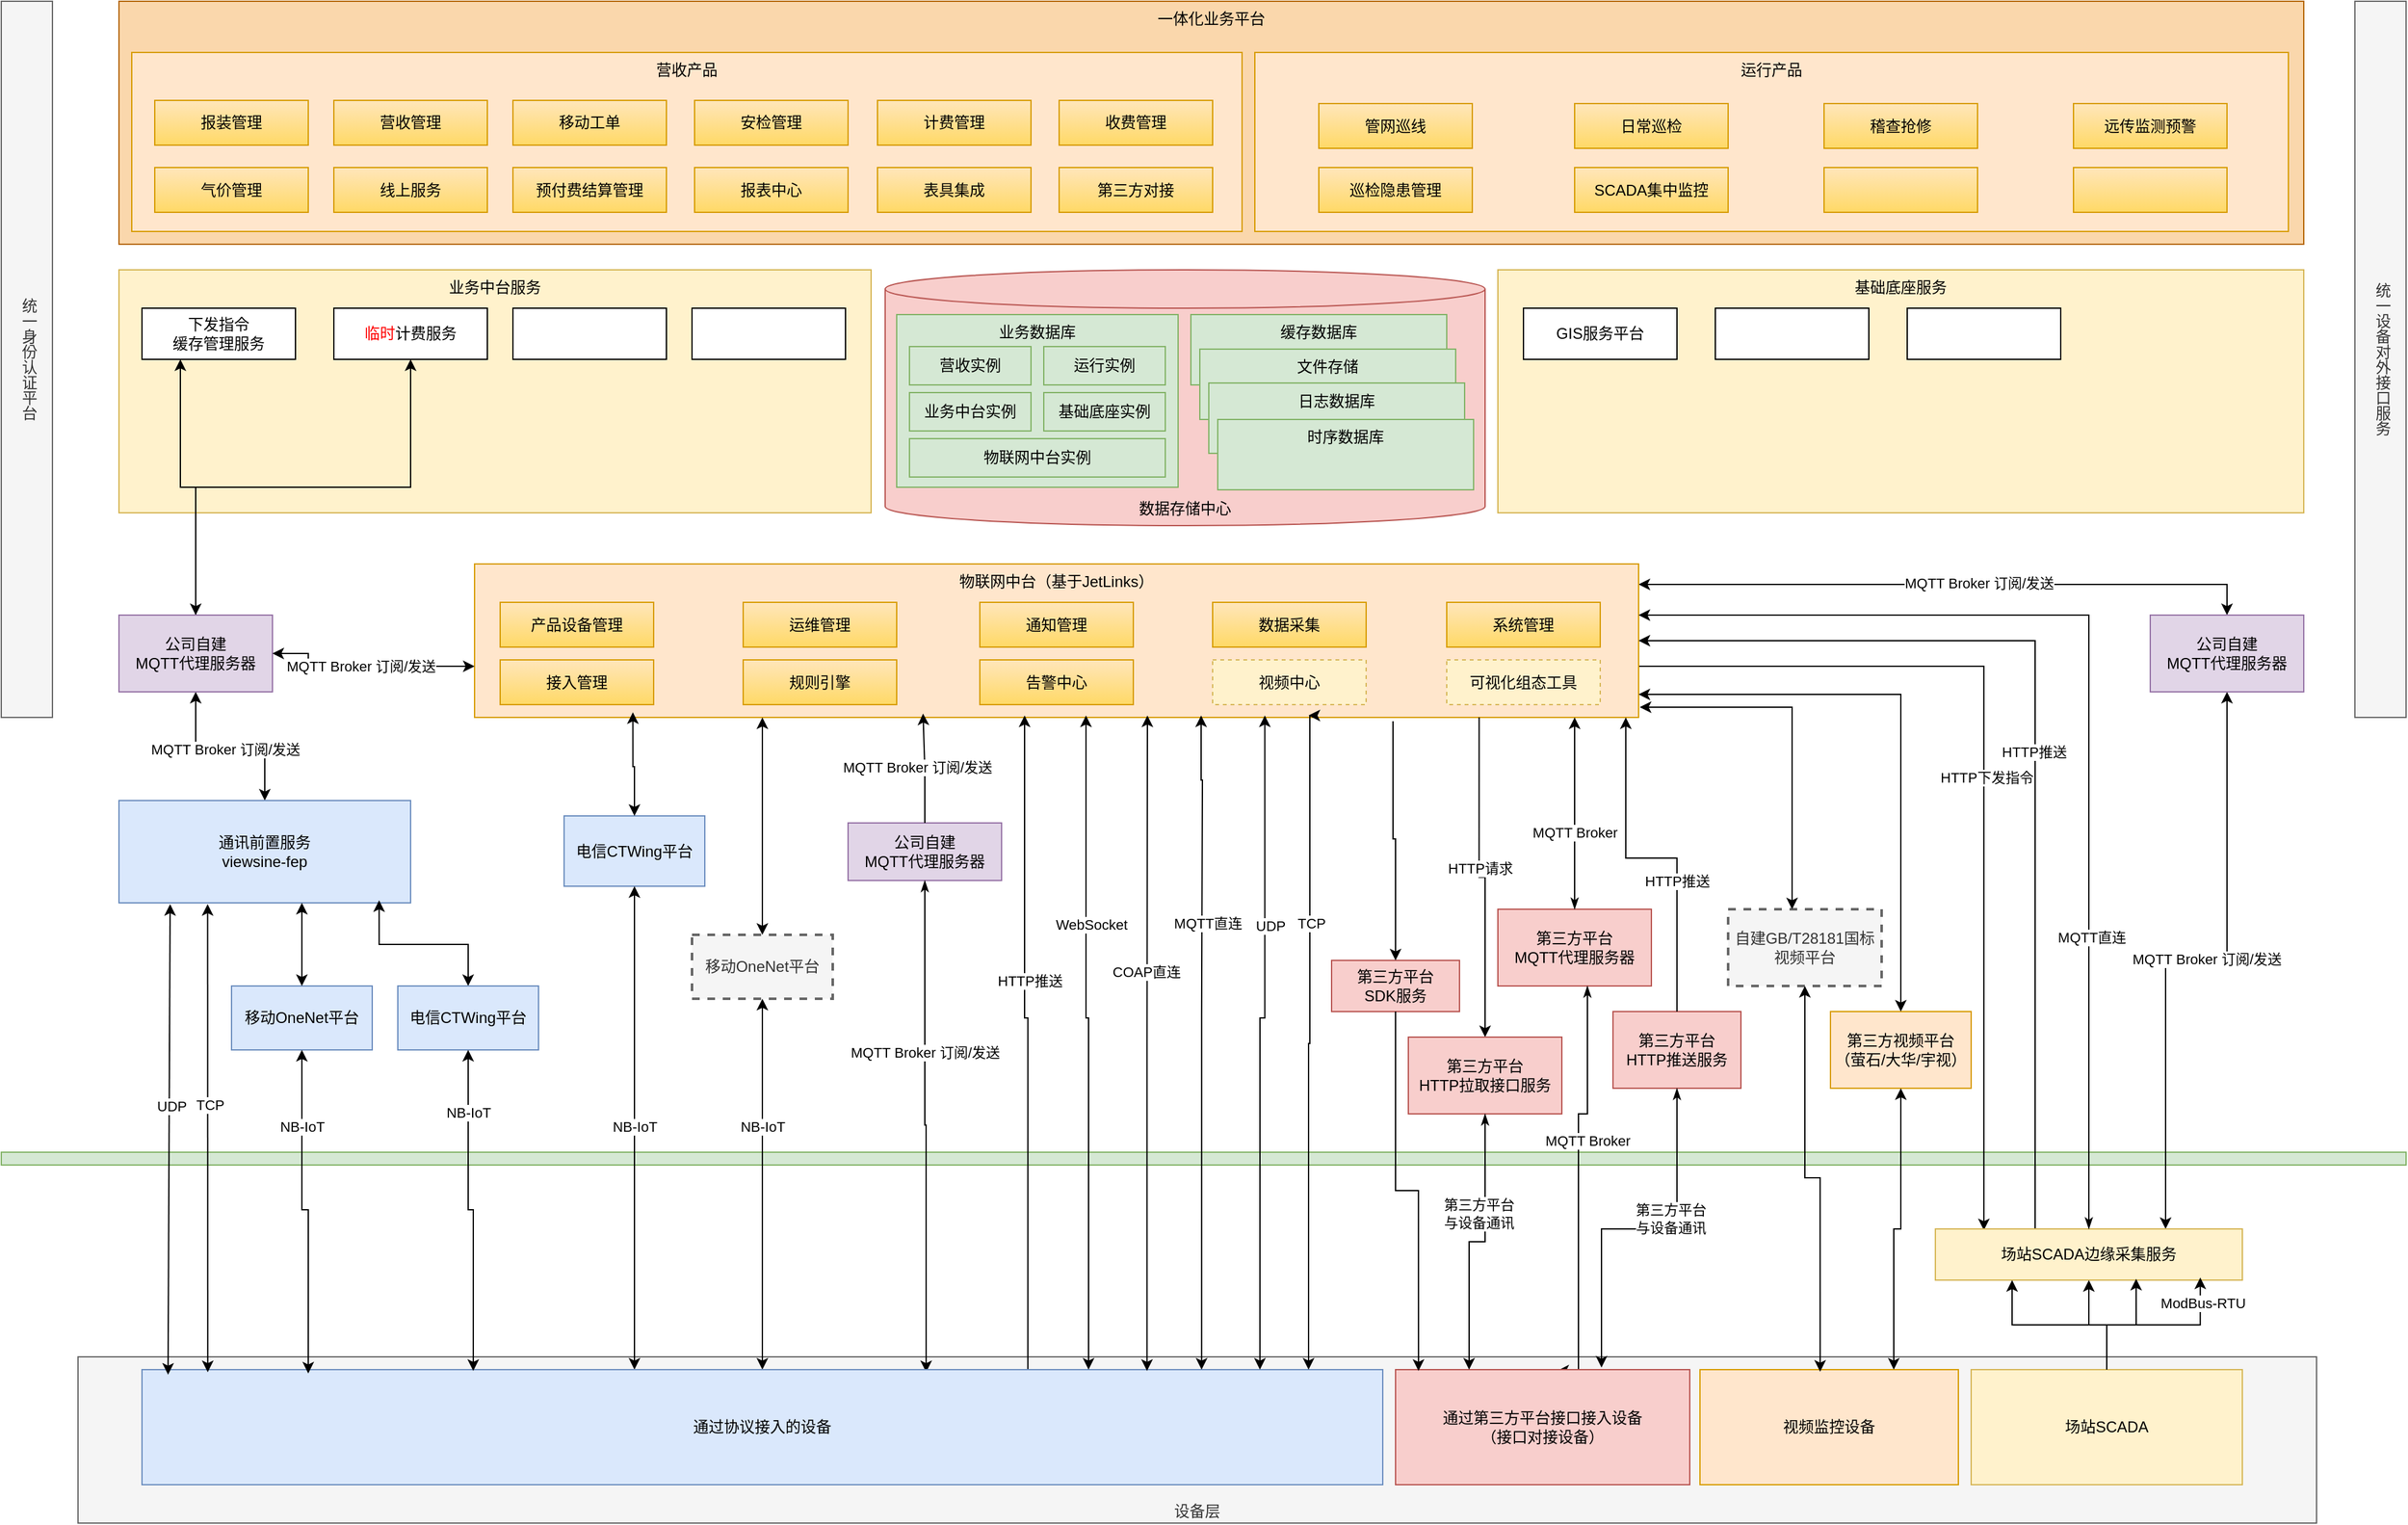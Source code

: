 <mxfile version="24.9.1">
  <diagram name="第 1 页" id="9gKRLKpU7UaqGYKgKach">
    <mxGraphModel dx="2901" dy="2301" grid="1" gridSize="10" guides="1" tooltips="1" connect="1" arrows="1" fold="1" page="1" pageScale="1" pageWidth="827" pageHeight="1169" math="0" shadow="0">
      <root>
        <mxCell id="0" />
        <mxCell id="1" parent="0" />
        <mxCell id="dfDXPhEQMeUIiF0N_-AT-23" value="" style="rounded=0;whiteSpace=wrap;html=1;fillColor=#d5e8d4;strokeColor=#82b366;" vertex="1" parent="1">
          <mxGeometry x="-120" y="820" width="1880" height="10" as="geometry" />
        </mxCell>
        <mxCell id="dfDXPhEQMeUIiF0N_-AT-109" style="edgeStyle=orthogonalEdgeStyle;rounded=0;orthogonalLoop=1;jettySize=auto;html=1;entryX=0.5;entryY=1;entryDx=0;entryDy=0;startArrow=classic;startFill=1;" edge="1" parent="1" source="dfDXPhEQMeUIiF0N_-AT-1" target="dfDXPhEQMeUIiF0N_-AT-108">
          <mxGeometry relative="1" as="geometry" />
        </mxCell>
        <mxCell id="dfDXPhEQMeUIiF0N_-AT-110" value="MQTT Broker 订阅/发送" style="edgeLabel;html=1;align=center;verticalAlign=middle;resizable=0;points=[];" vertex="1" connectable="0" parent="dfDXPhEQMeUIiF0N_-AT-109">
          <mxGeometry x="0.065" y="2" relative="1" as="geometry">
            <mxPoint as="offset" />
          </mxGeometry>
        </mxCell>
        <mxCell id="dfDXPhEQMeUIiF0N_-AT-1" value="&lt;div&gt;通讯前置服务&lt;/div&gt;viewsine-fep" style="rounded=0;whiteSpace=wrap;html=1;fillColor=#dae8fc;strokeColor=#6c8ebf;" vertex="1" parent="1">
          <mxGeometry x="-28" y="545" width="228" height="80" as="geometry" />
        </mxCell>
        <mxCell id="dfDXPhEQMeUIiF0N_-AT-19" style="edgeStyle=orthogonalEdgeStyle;rounded=0;orthogonalLoop=1;jettySize=auto;html=1;exitX=0.5;exitY=0;exitDx=0;exitDy=0;entryX=0.892;entryY=0.975;entryDx=0;entryDy=0;entryPerimeter=0;startArrow=classic;startFill=1;" edge="1" parent="1" source="dfDXPhEQMeUIiF0N_-AT-2" target="dfDXPhEQMeUIiF0N_-AT-1">
          <mxGeometry relative="1" as="geometry" />
        </mxCell>
        <mxCell id="dfDXPhEQMeUIiF0N_-AT-2" value="电信CTWing平台" style="rounded=0;whiteSpace=wrap;html=1;fillColor=#dae8fc;strokeColor=#6c8ebf;" vertex="1" parent="1">
          <mxGeometry x="190" y="690" width="110" height="50" as="geometry" />
        </mxCell>
        <mxCell id="dfDXPhEQMeUIiF0N_-AT-3" value="移动OneNet平台" style="rounded=0;whiteSpace=wrap;html=1;fillColor=#dae8fc;strokeColor=#6c8ebf;" vertex="1" parent="1">
          <mxGeometry x="60" y="690" width="110" height="50" as="geometry" />
        </mxCell>
        <mxCell id="dfDXPhEQMeUIiF0N_-AT-16" style="edgeStyle=orthogonalEdgeStyle;rounded=0;orthogonalLoop=1;jettySize=auto;html=1;exitX=0.5;exitY=1;exitDx=0;exitDy=0;" edge="1" parent="1" source="dfDXPhEQMeUIiF0N_-AT-1" target="dfDXPhEQMeUIiF0N_-AT-1">
          <mxGeometry relative="1" as="geometry" />
        </mxCell>
        <mxCell id="dfDXPhEQMeUIiF0N_-AT-18" style="edgeStyle=orthogonalEdgeStyle;rounded=0;orthogonalLoop=1;jettySize=auto;html=1;startArrow=classic;startFill=1;" edge="1" parent="1" source="dfDXPhEQMeUIiF0N_-AT-3" target="dfDXPhEQMeUIiF0N_-AT-1">
          <mxGeometry relative="1" as="geometry">
            <Array as="points">
              <mxPoint x="142" y="710" />
              <mxPoint x="122" y="710" />
            </Array>
          </mxGeometry>
        </mxCell>
        <mxCell id="dfDXPhEQMeUIiF0N_-AT-69" style="edgeStyle=orthogonalEdgeStyle;rounded=0;orthogonalLoop=1;jettySize=auto;html=1;entryX=0.158;entryY=0.025;entryDx=0;entryDy=0;entryPerimeter=0;" edge="1" parent="1" source="dfDXPhEQMeUIiF0N_-AT-21" target="dfDXPhEQMeUIiF0N_-AT-55">
          <mxGeometry relative="1" as="geometry">
            <mxPoint x="1220" y="450" as="sourcePoint" />
            <mxPoint x="1392" y="907" as="targetPoint" />
            <Array as="points">
              <mxPoint x="1430" y="440" />
            </Array>
          </mxGeometry>
        </mxCell>
        <mxCell id="dfDXPhEQMeUIiF0N_-AT-70" value="HTTP下发指令" style="edgeLabel;html=1;align=center;verticalAlign=middle;resizable=0;points=[];" vertex="1" connectable="0" parent="dfDXPhEQMeUIiF0N_-AT-69">
          <mxGeometry x="-0.049" y="2" relative="1" as="geometry">
            <mxPoint y="19" as="offset" />
          </mxGeometry>
        </mxCell>
        <mxCell id="dfDXPhEQMeUIiF0N_-AT-77" style="edgeStyle=orthogonalEdgeStyle;rounded=0;orthogonalLoop=1;jettySize=auto;html=1;exitX=1;exitY=0.133;exitDx=0;exitDy=0;exitPerimeter=0;startArrow=classic;startFill=1;" edge="1" parent="1" source="dfDXPhEQMeUIiF0N_-AT-21" target="dfDXPhEQMeUIiF0N_-AT-73">
          <mxGeometry relative="1" as="geometry">
            <mxPoint x="1122" y="375" as="sourcePoint" />
            <mxPoint x="1620" y="330" as="targetPoint" />
            <Array as="points">
              <mxPoint x="1620" y="376" />
            </Array>
          </mxGeometry>
        </mxCell>
        <mxCell id="dfDXPhEQMeUIiF0N_-AT-78" value="MQTT Broker 订阅/发送" style="edgeLabel;html=1;align=center;verticalAlign=middle;resizable=0;points=[];" vertex="1" connectable="0" parent="dfDXPhEQMeUIiF0N_-AT-77">
          <mxGeometry x="0.097" y="1" relative="1" as="geometry">
            <mxPoint as="offset" />
          </mxGeometry>
        </mxCell>
        <mxCell id="dfDXPhEQMeUIiF0N_-AT-21" value="物联网中台（基于JetLinks）" style="rounded=0;whiteSpace=wrap;html=1;fillColor=#ffe6cc;strokeColor=#d79b00;verticalAlign=top;" vertex="1" parent="1">
          <mxGeometry x="250" y="360" width="910" height="120" as="geometry" />
        </mxCell>
        <mxCell id="dfDXPhEQMeUIiF0N_-AT-67" style="edgeStyle=orthogonalEdgeStyle;rounded=0;orthogonalLoop=1;jettySize=auto;html=1;exitX=0.35;exitY=0;exitDx=0;exitDy=0;exitPerimeter=0;entryX=1;entryY=0.5;entryDx=0;entryDy=0;" edge="1" parent="1" source="dfDXPhEQMeUIiF0N_-AT-55" target="dfDXPhEQMeUIiF0N_-AT-21">
          <mxGeometry relative="1" as="geometry">
            <mxPoint x="1392" y="890" as="sourcePoint" />
            <mxPoint x="1122" y="430" as="targetPoint" />
            <Array as="points">
              <mxPoint x="1470" y="880" />
              <mxPoint x="1470" y="420" />
            </Array>
          </mxGeometry>
        </mxCell>
        <mxCell id="dfDXPhEQMeUIiF0N_-AT-68" value="HTTP推送" style="edgeLabel;html=1;align=center;verticalAlign=middle;resizable=0;points=[];" vertex="1" connectable="0" parent="dfDXPhEQMeUIiF0N_-AT-67">
          <mxGeometry x="0.173" y="1" relative="1" as="geometry">
            <mxPoint y="76" as="offset" />
          </mxGeometry>
        </mxCell>
        <mxCell id="dfDXPhEQMeUIiF0N_-AT-74" style="edgeStyle=orthogonalEdgeStyle;rounded=0;orthogonalLoop=1;jettySize=auto;html=1;exitX=0.75;exitY=0;exitDx=0;exitDy=0;startArrow=classic;startFill=1;" edge="1" parent="1" source="dfDXPhEQMeUIiF0N_-AT-55" target="dfDXPhEQMeUIiF0N_-AT-73">
          <mxGeometry relative="1" as="geometry" />
        </mxCell>
        <mxCell id="dfDXPhEQMeUIiF0N_-AT-76" value="MQTT Broker 订阅/发送" style="edgeLabel;html=1;align=center;verticalAlign=middle;resizable=0;points=[];" vertex="1" connectable="0" parent="dfDXPhEQMeUIiF0N_-AT-74">
          <mxGeometry x="0.032" y="1" relative="1" as="geometry">
            <mxPoint as="offset" />
          </mxGeometry>
        </mxCell>
        <mxCell id="dfDXPhEQMeUIiF0N_-AT-55" value="场站SCADA边缘采集服务" style="rounded=0;whiteSpace=wrap;html=1;fillColor=#fff2cc;strokeColor=#d6b656;" vertex="1" parent="1">
          <mxGeometry x="1392" y="880" width="240" height="40" as="geometry" />
        </mxCell>
        <mxCell id="dfDXPhEQMeUIiF0N_-AT-7" value="&lt;div style=&quot;direction: rtl;&quot;&gt;设备层&lt;/div&gt;" style="rounded=0;whiteSpace=wrap;html=1;align=center;verticalAlign=bottom;flipV=1;fillColor=#f5f5f5;fontColor=#333333;strokeColor=#666666;" vertex="1" parent="1">
          <mxGeometry x="-60" y="980" width="1750" height="130" as="geometry" />
        </mxCell>
        <mxCell id="dfDXPhEQMeUIiF0N_-AT-62" style="edgeStyle=orthogonalEdgeStyle;rounded=0;orthogonalLoop=1;jettySize=auto;html=1;entryX=0.863;entryY=0.95;entryDx=0;entryDy=0;entryPerimeter=0;" edge="1" parent="1" source="dfDXPhEQMeUIiF0N_-AT-61" target="dfDXPhEQMeUIiF0N_-AT-55">
          <mxGeometry relative="1" as="geometry">
            <mxPoint x="1572" y="920" as="targetPoint" />
          </mxGeometry>
        </mxCell>
        <mxCell id="dfDXPhEQMeUIiF0N_-AT-66" value="ModBus-RTU" style="edgeLabel;html=1;align=center;verticalAlign=middle;resizable=0;points=[];" vertex="1" connectable="0" parent="dfDXPhEQMeUIiF0N_-AT-62">
          <mxGeometry x="0.722" y="-2" relative="1" as="geometry">
            <mxPoint as="offset" />
          </mxGeometry>
        </mxCell>
        <mxCell id="dfDXPhEQMeUIiF0N_-AT-65" style="edgeStyle=orthogonalEdgeStyle;rounded=0;orthogonalLoop=1;jettySize=auto;html=1;entryX=0.25;entryY=1;entryDx=0;entryDy=0;" edge="1" parent="1" source="dfDXPhEQMeUIiF0N_-AT-61" target="dfDXPhEQMeUIiF0N_-AT-55">
          <mxGeometry relative="1" as="geometry" />
        </mxCell>
        <mxCell id="dfDXPhEQMeUIiF0N_-AT-61" value="场站SCADA" style="rounded=0;whiteSpace=wrap;html=1;fillColor=#fff2cc;strokeColor=#d6b656;" vertex="1" parent="1">
          <mxGeometry x="1420" y="990" width="212" height="90" as="geometry" />
        </mxCell>
        <mxCell id="dfDXPhEQMeUIiF0N_-AT-63" style="edgeStyle=orthogonalEdgeStyle;rounded=0;orthogonalLoop=1;jettySize=auto;html=1;entryX=0.654;entryY=0.975;entryDx=0;entryDy=0;entryPerimeter=0;" edge="1" parent="1" source="dfDXPhEQMeUIiF0N_-AT-61" target="dfDXPhEQMeUIiF0N_-AT-55">
          <mxGeometry relative="1" as="geometry" />
        </mxCell>
        <mxCell id="dfDXPhEQMeUIiF0N_-AT-64" style="edgeStyle=orthogonalEdgeStyle;rounded=0;orthogonalLoop=1;jettySize=auto;html=1;" edge="1" parent="1" source="dfDXPhEQMeUIiF0N_-AT-61" target="dfDXPhEQMeUIiF0N_-AT-55">
          <mxGeometry relative="1" as="geometry" />
        </mxCell>
        <mxCell id="dfDXPhEQMeUIiF0N_-AT-71" style="edgeStyle=orthogonalEdgeStyle;rounded=0;orthogonalLoop=1;jettySize=auto;html=1;entryX=1;entryY=0.333;entryDx=0;entryDy=0;entryPerimeter=0;exitX=0.5;exitY=0;exitDx=0;exitDy=0;startArrow=classicThin;startFill=1;" edge="1" parent="1" source="dfDXPhEQMeUIiF0N_-AT-55" target="dfDXPhEQMeUIiF0N_-AT-21">
          <mxGeometry relative="1" as="geometry" />
        </mxCell>
        <mxCell id="dfDXPhEQMeUIiF0N_-AT-72" value="MQTT直连" style="edgeLabel;html=1;align=center;verticalAlign=middle;resizable=0;points=[];" vertex="1" connectable="0" parent="dfDXPhEQMeUIiF0N_-AT-71">
          <mxGeometry x="-0.452" y="-2" relative="1" as="geometry">
            <mxPoint as="offset" />
          </mxGeometry>
        </mxCell>
        <mxCell id="dfDXPhEQMeUIiF0N_-AT-73" value="公司自建&lt;div&gt;MQTT代理服务器&lt;/div&gt;" style="rounded=0;whiteSpace=wrap;html=1;fillColor=#e1d5e7;strokeColor=#9673a6;" vertex="1" parent="1">
          <mxGeometry x="1560" y="400" width="120" height="60" as="geometry" />
        </mxCell>
        <mxCell id="dfDXPhEQMeUIiF0N_-AT-80" style="edgeStyle=orthogonalEdgeStyle;rounded=0;orthogonalLoop=1;jettySize=auto;html=1;entryX=0.474;entryY=1.013;entryDx=0;entryDy=0;entryPerimeter=0;exitX=0.714;exitY=0.056;exitDx=0;exitDy=0;exitPerimeter=0;" edge="1" parent="1" source="dfDXPhEQMeUIiF0N_-AT-158">
          <mxGeometry relative="1" as="geometry">
            <mxPoint x="682" y="978.5" as="sourcePoint" />
            <mxPoint x="680.0" y="478.5" as="targetPoint" />
            <Array as="points">
              <mxPoint x="683" y="715" />
              <mxPoint x="680" y="715" />
            </Array>
          </mxGeometry>
        </mxCell>
        <mxCell id="dfDXPhEQMeUIiF0N_-AT-81" value="HTTP推送" style="edgeLabel;html=1;align=center;verticalAlign=middle;resizable=0;points=[];" vertex="1" connectable="0" parent="dfDXPhEQMeUIiF0N_-AT-80">
          <mxGeometry x="0.154" y="-4" relative="1" as="geometry">
            <mxPoint y="-12" as="offset" />
          </mxGeometry>
        </mxCell>
        <mxCell id="dfDXPhEQMeUIiF0N_-AT-82" value="公司自建&lt;div&gt;MQTT代理服务器&lt;/div&gt;" style="rounded=0;whiteSpace=wrap;html=1;fillColor=#e1d5e7;strokeColor=#9673a6;" vertex="1" parent="1">
          <mxGeometry x="542" y="562.5" width="120" height="45" as="geometry" />
        </mxCell>
        <mxCell id="dfDXPhEQMeUIiF0N_-AT-84" style="edgeStyle=orthogonalEdgeStyle;rounded=0;orthogonalLoop=1;jettySize=auto;html=1;startArrow=classicThin;startFill=1;entryX=0.632;entryY=0.022;entryDx=0;entryDy=0;entryPerimeter=0;" edge="1" parent="1" source="dfDXPhEQMeUIiF0N_-AT-82" target="dfDXPhEQMeUIiF0N_-AT-158">
          <mxGeometry relative="1" as="geometry">
            <mxPoint x="603" y="980" as="targetPoint" />
          </mxGeometry>
        </mxCell>
        <mxCell id="dfDXPhEQMeUIiF0N_-AT-85" value="MQTT Broker 订阅/发送" style="edgeLabel;html=1;align=center;verticalAlign=middle;resizable=0;points=[];" vertex="1" connectable="0" parent="dfDXPhEQMeUIiF0N_-AT-84">
          <mxGeometry x="-0.765" y="1" relative="1" as="geometry">
            <mxPoint x="-1" y="89" as="offset" />
          </mxGeometry>
        </mxCell>
        <mxCell id="dfDXPhEQMeUIiF0N_-AT-87" style="edgeStyle=orthogonalEdgeStyle;rounded=0;orthogonalLoop=1;jettySize=auto;html=1;entryX=0.482;entryY=0.975;entryDx=0;entryDy=0;entryPerimeter=0;" edge="1" parent="1" source="dfDXPhEQMeUIiF0N_-AT-82">
          <mxGeometry relative="1" as="geometry">
            <mxPoint x="600.62" y="477" as="targetPoint" />
            <Array as="points" />
          </mxGeometry>
        </mxCell>
        <mxCell id="dfDXPhEQMeUIiF0N_-AT-88" value="MQTT Broker 订阅/发送" style="edgeLabel;html=1;align=center;verticalAlign=middle;resizable=0;points=[];" vertex="1" connectable="0" parent="dfDXPhEQMeUIiF0N_-AT-87">
          <mxGeometry x="-0.132" y="-2" relative="1" as="geometry">
            <mxPoint x="-8" y="-6" as="offset" />
          </mxGeometry>
        </mxCell>
        <mxCell id="dfDXPhEQMeUIiF0N_-AT-89" value="第三方平台&lt;div&gt;MQTT代理服务器&lt;/div&gt;" style="rounded=0;whiteSpace=wrap;html=1;fillColor=#f8cecc;strokeColor=#b85450;" vertex="1" parent="1">
          <mxGeometry x="1050" y="630" width="120" height="60" as="geometry" />
        </mxCell>
        <mxCell id="dfDXPhEQMeUIiF0N_-AT-90" style="edgeStyle=orthogonalEdgeStyle;rounded=0;orthogonalLoop=1;jettySize=auto;html=1;startArrow=classicThin;startFill=1;exitX=0.5;exitY=0;exitDx=0;exitDy=0;" edge="1" parent="1" source="dfDXPhEQMeUIiF0N_-AT-89" target="dfDXPhEQMeUIiF0N_-AT-21">
          <mxGeometry relative="1" as="geometry">
            <mxPoint x="782.8" y="600" as="sourcePoint" />
            <mxPoint x="1060" y="480" as="targetPoint" />
            <Array as="points">
              <mxPoint x="1110" y="530" />
              <mxPoint x="1110" y="530" />
            </Array>
          </mxGeometry>
        </mxCell>
        <mxCell id="dfDXPhEQMeUIiF0N_-AT-91" value="MQTT Broker" style="edgeLabel;html=1;align=center;verticalAlign=middle;resizable=0;points=[];" vertex="1" connectable="0" parent="dfDXPhEQMeUIiF0N_-AT-90">
          <mxGeometry x="-0.375" y="-3" relative="1" as="geometry">
            <mxPoint x="-3" y="-13" as="offset" />
          </mxGeometry>
        </mxCell>
        <mxCell id="dfDXPhEQMeUIiF0N_-AT-92" style="edgeStyle=orthogonalEdgeStyle;rounded=0;orthogonalLoop=1;jettySize=auto;html=1;startArrow=classicThin;startFill=1;entryX=0.55;entryY=0.009;entryDx=0;entryDy=0;entryPerimeter=0;" edge="1" parent="1" source="dfDXPhEQMeUIiF0N_-AT-89" target="dfDXPhEQMeUIiF0N_-AT-143">
          <mxGeometry relative="1" as="geometry">
            <mxPoint x="1060" y="980" as="targetPoint" />
            <Array as="points">
              <mxPoint x="1120" y="790" />
              <mxPoint x="1113" y="790" />
            </Array>
          </mxGeometry>
        </mxCell>
        <mxCell id="dfDXPhEQMeUIiF0N_-AT-93" value="MQTT Broker" style="edgeLabel;html=1;align=center;verticalAlign=middle;resizable=0;points=[];" vertex="1" connectable="0" parent="dfDXPhEQMeUIiF0N_-AT-92">
          <mxGeometry x="-0.171" y="2" relative="1" as="geometry">
            <mxPoint x="5" y="-7" as="offset" />
          </mxGeometry>
        </mxCell>
        <mxCell id="dfDXPhEQMeUIiF0N_-AT-94" value="第三方平台&lt;div&gt;HTTP推送服务&lt;/div&gt;" style="rounded=0;whiteSpace=wrap;html=1;fillColor=#f8cecc;strokeColor=#b85450;" vertex="1" parent="1">
          <mxGeometry x="1140" y="710" width="100" height="60" as="geometry" />
        </mxCell>
        <mxCell id="dfDXPhEQMeUIiF0N_-AT-95" style="edgeStyle=orthogonalEdgeStyle;rounded=0;orthogonalLoop=1;jettySize=auto;html=1;exitX=0.5;exitY=0;exitDx=0;exitDy=0;" edge="1" parent="1" source="dfDXPhEQMeUIiF0N_-AT-94">
          <mxGeometry relative="1" as="geometry">
            <mxPoint x="1110" y="710" as="sourcePoint" />
            <mxPoint x="1150" y="480" as="targetPoint" />
            <Array as="points">
              <mxPoint x="1190" y="590" />
              <mxPoint x="1150" y="590" />
            </Array>
          </mxGeometry>
        </mxCell>
        <mxCell id="dfDXPhEQMeUIiF0N_-AT-98" value="HTTP推送" style="edgeLabel;html=1;align=center;verticalAlign=middle;resizable=0;points=[];" vertex="1" connectable="0" parent="dfDXPhEQMeUIiF0N_-AT-95">
          <mxGeometry x="-0.026" y="-1" relative="1" as="geometry">
            <mxPoint x="11" y="19" as="offset" />
          </mxGeometry>
        </mxCell>
        <mxCell id="dfDXPhEQMeUIiF0N_-AT-99" style="edgeStyle=orthogonalEdgeStyle;rounded=0;orthogonalLoop=1;jettySize=auto;html=1;startArrow=classicThin;startFill=1;entryX=0.7;entryY=-0.018;entryDx=0;entryDy=0;entryPerimeter=0;" edge="1" parent="1" source="dfDXPhEQMeUIiF0N_-AT-94" target="dfDXPhEQMeUIiF0N_-AT-143">
          <mxGeometry relative="1" as="geometry">
            <mxPoint x="1150" y="980" as="targetPoint" />
          </mxGeometry>
        </mxCell>
        <mxCell id="dfDXPhEQMeUIiF0N_-AT-139" value="第三方平台&lt;div&gt;与设备通讯&lt;/div&gt;" style="edgeLabel;html=1;align=center;verticalAlign=middle;resizable=0;points=[];" vertex="1" connectable="0" parent="dfDXPhEQMeUIiF0N_-AT-99">
          <mxGeometry x="-0.265" y="-5" relative="1" as="geometry">
            <mxPoint as="offset" />
          </mxGeometry>
        </mxCell>
        <mxCell id="dfDXPhEQMeUIiF0N_-AT-100" value="业务中台服务" style="rounded=0;whiteSpace=wrap;html=1;fillColor=#fff2cc;strokeColor=#d6b656;verticalAlign=top;" vertex="1" parent="1">
          <mxGeometry x="-28" y="130" width="588" height="190" as="geometry" />
        </mxCell>
        <mxCell id="dfDXPhEQMeUIiF0N_-AT-115" style="edgeStyle=orthogonalEdgeStyle;rounded=0;orthogonalLoop=1;jettySize=auto;html=1;exitX=0.25;exitY=1;exitDx=0;exitDy=0;startArrow=classic;startFill=1;" edge="1" parent="1" source="dfDXPhEQMeUIiF0N_-AT-101" target="dfDXPhEQMeUIiF0N_-AT-108">
          <mxGeometry relative="1" as="geometry" />
        </mxCell>
        <mxCell id="dfDXPhEQMeUIiF0N_-AT-101" value="下发指令&lt;div&gt;缓存管理服务&lt;/div&gt;" style="rounded=0;whiteSpace=wrap;html=1;" vertex="1" parent="1">
          <mxGeometry x="-10" y="160" width="120" height="40" as="geometry" />
        </mxCell>
        <mxCell id="dfDXPhEQMeUIiF0N_-AT-102" value="&lt;font color=&quot;#ff0000&quot;&gt;临时&lt;/font&gt;计费服务" style="rounded=0;whiteSpace=wrap;html=1;" vertex="1" parent="1">
          <mxGeometry x="140" y="160" width="120" height="40" as="geometry" />
        </mxCell>
        <mxCell id="dfDXPhEQMeUIiF0N_-AT-103" value="" style="rounded=0;whiteSpace=wrap;html=1;" vertex="1" parent="1">
          <mxGeometry x="280" y="160" width="120" height="40" as="geometry" />
        </mxCell>
        <mxCell id="dfDXPhEQMeUIiF0N_-AT-104" value="" style="rounded=0;whiteSpace=wrap;html=1;" vertex="1" parent="1">
          <mxGeometry x="420" y="160" width="120" height="40" as="geometry" />
        </mxCell>
        <mxCell id="dfDXPhEQMeUIiF0N_-AT-117" style="edgeStyle=orthogonalEdgeStyle;rounded=0;orthogonalLoop=1;jettySize=auto;html=1;entryX=0.5;entryY=1;entryDx=0;entryDy=0;exitX=0.5;exitY=0;exitDx=0;exitDy=0;" edge="1" parent="1" source="dfDXPhEQMeUIiF0N_-AT-108" target="dfDXPhEQMeUIiF0N_-AT-102">
          <mxGeometry relative="1" as="geometry" />
        </mxCell>
        <mxCell id="dfDXPhEQMeUIiF0N_-AT-108" value="公司自建&lt;div&gt;MQTT代理服务器&lt;/div&gt;" style="rounded=0;whiteSpace=wrap;html=1;fillColor=#e1d5e7;strokeColor=#9673a6;" vertex="1" parent="1">
          <mxGeometry x="-28" y="400" width="120" height="60" as="geometry" />
        </mxCell>
        <mxCell id="dfDXPhEQMeUIiF0N_-AT-111" style="edgeStyle=orthogonalEdgeStyle;rounded=0;orthogonalLoop=1;jettySize=auto;html=1;exitX=1;exitY=0.5;exitDx=0;exitDy=0;startArrow=classic;startFill=1;" edge="1" parent="1" source="dfDXPhEQMeUIiF0N_-AT-108" target="dfDXPhEQMeUIiF0N_-AT-21">
          <mxGeometry relative="1" as="geometry">
            <Array as="points">
              <mxPoint x="120" y="430" />
              <mxPoint x="120" y="440" />
            </Array>
          </mxGeometry>
        </mxCell>
        <mxCell id="dfDXPhEQMeUIiF0N_-AT-114" value="MQTT Broker 订阅/发送" style="edgeLabel;html=1;align=center;verticalAlign=middle;resizable=0;points=[];" vertex="1" connectable="0" parent="dfDXPhEQMeUIiF0N_-AT-111">
          <mxGeometry x="-0.063" relative="1" as="geometry">
            <mxPoint as="offset" />
          </mxGeometry>
        </mxCell>
        <mxCell id="dfDXPhEQMeUIiF0N_-AT-118" value="一体化业务平台" style="rounded=0;whiteSpace=wrap;html=1;fillColor=#fad7ac;strokeColor=#b46504;verticalAlign=top;" vertex="1" parent="1">
          <mxGeometry x="-28" y="-80" width="1708" height="190" as="geometry" />
        </mxCell>
        <mxCell id="dfDXPhEQMeUIiF0N_-AT-119" value="营收产品" style="rounded=0;whiteSpace=wrap;html=1;fillColor=#ffe6cc;strokeColor=#d79b00;verticalAlign=top;" vertex="1" parent="1">
          <mxGeometry x="-18" y="-40" width="868" height="140" as="geometry" />
        </mxCell>
        <mxCell id="dfDXPhEQMeUIiF0N_-AT-120" value="基础底座服务" style="rounded=0;whiteSpace=wrap;html=1;fillColor=#fff2cc;strokeColor=#d6b656;verticalAlign=top;" vertex="1" parent="1">
          <mxGeometry x="1050" y="130" width="630" height="190" as="geometry" />
        </mxCell>
        <mxCell id="dfDXPhEQMeUIiF0N_-AT-122" value="GIS服务平台" style="rounded=0;whiteSpace=wrap;html=1;" vertex="1" parent="1">
          <mxGeometry x="1070" y="160" width="120" height="40" as="geometry" />
        </mxCell>
        <mxCell id="dfDXPhEQMeUIiF0N_-AT-123" value="运行产品" style="rounded=0;whiteSpace=wrap;html=1;fillColor=#ffe6cc;strokeColor=#d79b00;verticalAlign=top;" vertex="1" parent="1">
          <mxGeometry x="860" y="-40" width="808" height="140" as="geometry" />
        </mxCell>
        <mxCell id="dfDXPhEQMeUIiF0N_-AT-125" value="统一身份认证平台" style="rounded=0;whiteSpace=wrap;html=1;fillColor=#f5f5f5;strokeColor=#666666;verticalAlign=middle;flipV=1;textDirection=vertical-lr;fontColor=#333333;" vertex="1" parent="1">
          <mxGeometry x="-120" y="-80" width="40" height="560" as="geometry" />
        </mxCell>
        <mxCell id="dfDXPhEQMeUIiF0N_-AT-126" value="数据存储中心" style="shape=cylinder3;whiteSpace=wrap;html=1;boundedLbl=1;backgroundOutline=1;size=15;verticalAlign=bottom;fillColor=#f8cecc;strokeColor=#b85450;" vertex="1" parent="1">
          <mxGeometry x="571" y="130" width="469" height="200" as="geometry" />
        </mxCell>
        <mxCell id="dfDXPhEQMeUIiF0N_-AT-127" value="业务数据库" style="rounded=0;whiteSpace=wrap;html=1;fillColor=#d5e8d4;strokeColor=#82b366;verticalAlign=top;" vertex="1" parent="1">
          <mxGeometry x="580" y="165" width="220" height="135" as="geometry" />
        </mxCell>
        <mxCell id="dfDXPhEQMeUIiF0N_-AT-128" value="营收实例" style="rounded=0;whiteSpace=wrap;html=1;fillColor=#d5e8d4;strokeColor=#82b366;" vertex="1" parent="1">
          <mxGeometry x="590" y="190" width="95" height="30" as="geometry" />
        </mxCell>
        <mxCell id="dfDXPhEQMeUIiF0N_-AT-129" value="电信CTWing平台" style="rounded=0;whiteSpace=wrap;html=1;fillColor=#dae8fc;strokeColor=#6c8ebf;" vertex="1" parent="1">
          <mxGeometry x="320" y="557" width="110" height="55" as="geometry" />
        </mxCell>
        <mxCell id="dfDXPhEQMeUIiF0N_-AT-130" style="edgeStyle=orthogonalEdgeStyle;rounded=0;orthogonalLoop=1;jettySize=auto;html=1;startArrow=classic;startFill=1;" edge="1" parent="1" source="dfDXPhEQMeUIiF0N_-AT-158" target="dfDXPhEQMeUIiF0N_-AT-129">
          <mxGeometry relative="1" as="geometry">
            <mxPoint x="330" y="990" as="sourcePoint" />
            <mxPoint x="307.7" y="572.5" as="targetPoint" />
            <Array as="points">
              <mxPoint x="375" y="790" />
              <mxPoint x="375" y="790" />
            </Array>
          </mxGeometry>
        </mxCell>
        <mxCell id="dfDXPhEQMeUIiF0N_-AT-131" value="NB-IoT" style="edgeLabel;html=1;align=center;verticalAlign=middle;resizable=0;points=[];" vertex="1" connectable="0" parent="dfDXPhEQMeUIiF0N_-AT-130">
          <mxGeometry x="0.175" y="-1" relative="1" as="geometry">
            <mxPoint x="-1" y="32" as="offset" />
          </mxGeometry>
        </mxCell>
        <mxCell id="dfDXPhEQMeUIiF0N_-AT-132" style="edgeStyle=orthogonalEdgeStyle;rounded=0;orthogonalLoop=1;jettySize=auto;html=1;entryX=0.136;entryY=0.967;entryDx=0;entryDy=0;entryPerimeter=0;startArrow=classic;startFill=1;" edge="1" parent="1" source="dfDXPhEQMeUIiF0N_-AT-129" target="dfDXPhEQMeUIiF0N_-AT-21">
          <mxGeometry relative="1" as="geometry" />
        </mxCell>
        <mxCell id="dfDXPhEQMeUIiF0N_-AT-133" value="移动OneNet平台" style="rounded=0;whiteSpace=wrap;html=1;fillColor=#f5f5f5;fontColor=#333333;strokeColor=#666666;dashed=1;strokeWidth=2;" vertex="1" parent="1">
          <mxGeometry x="420" y="650" width="110" height="50" as="geometry" />
        </mxCell>
        <mxCell id="dfDXPhEQMeUIiF0N_-AT-134" style="edgeStyle=orthogonalEdgeStyle;rounded=0;orthogonalLoop=1;jettySize=auto;html=1;startArrow=classic;startFill=1;" edge="1" parent="1" source="dfDXPhEQMeUIiF0N_-AT-133" target="dfDXPhEQMeUIiF0N_-AT-21">
          <mxGeometry relative="1" as="geometry">
            <mxPoint x="386" y="482" as="targetPoint" />
            <Array as="points">
              <mxPoint x="475" y="510" />
              <mxPoint x="475" y="510" />
            </Array>
          </mxGeometry>
        </mxCell>
        <mxCell id="dfDXPhEQMeUIiF0N_-AT-135" style="edgeStyle=orthogonalEdgeStyle;rounded=0;orthogonalLoop=1;jettySize=auto;html=1;startArrow=classic;startFill=1;endArrow=classic;endFill=1;entryX=0.5;entryY=0;entryDx=0;entryDy=0;" edge="1" parent="1" source="dfDXPhEQMeUIiF0N_-AT-133" target="dfDXPhEQMeUIiF0N_-AT-158">
          <mxGeometry relative="1" as="geometry">
            <mxPoint x="387" y="980" as="targetPoint" />
            <Array as="points" />
          </mxGeometry>
        </mxCell>
        <mxCell id="dfDXPhEQMeUIiF0N_-AT-136" value="NB-IoT" style="edgeLabel;html=1;align=center;verticalAlign=middle;resizable=0;points=[];" vertex="1" connectable="0" parent="dfDXPhEQMeUIiF0N_-AT-135">
          <mxGeometry x="-0.261" y="-2" relative="1" as="geometry">
            <mxPoint x="2" y="-7" as="offset" />
          </mxGeometry>
        </mxCell>
        <mxCell id="dfDXPhEQMeUIiF0N_-AT-143" value="通过第三方平台接口接入设备&lt;div&gt;（接口对接设备）&lt;/div&gt;" style="rounded=0;whiteSpace=wrap;html=1;fillColor=#f8cecc;strokeColor=#b85450;" vertex="1" parent="1">
          <mxGeometry x="970" y="990" width="230" height="90" as="geometry" />
        </mxCell>
        <mxCell id="dfDXPhEQMeUIiF0N_-AT-147" value="" style="edgeStyle=orthogonalEdgeStyle;rounded=0;orthogonalLoop=1;jettySize=auto;html=1;entryX=0.863;entryY=1;entryDx=0;entryDy=0;entryPerimeter=0;startArrow=classic;startFill=1;endArrow=none;endFill=0;" edge="1" parent="1" source="dfDXPhEQMeUIiF0N_-AT-144" target="dfDXPhEQMeUIiF0N_-AT-21">
          <mxGeometry relative="1" as="geometry" />
        </mxCell>
        <mxCell id="dfDXPhEQMeUIiF0N_-AT-148" value="HTTP请求" style="edgeLabel;html=1;align=center;verticalAlign=middle;resizable=0;points=[];" vertex="1" connectable="0" parent="dfDXPhEQMeUIiF0N_-AT-147">
          <mxGeometry x="0.258" y="-2" relative="1" as="geometry">
            <mxPoint x="-2" y="23" as="offset" />
          </mxGeometry>
        </mxCell>
        <mxCell id="dfDXPhEQMeUIiF0N_-AT-144" value="第三方平台&lt;div&gt;HTTP拉取接口服务&lt;/div&gt;" style="rounded=0;whiteSpace=wrap;html=1;fillColor=#f8cecc;strokeColor=#b85450;" vertex="1" parent="1">
          <mxGeometry x="980" y="730" width="120" height="60" as="geometry" />
        </mxCell>
        <mxCell id="dfDXPhEQMeUIiF0N_-AT-145" style="edgeStyle=orthogonalEdgeStyle;rounded=0;orthogonalLoop=1;jettySize=auto;html=1;startArrow=classicThin;startFill=1;entryX=0.25;entryY=0;entryDx=0;entryDy=0;exitX=0.5;exitY=1;exitDx=0;exitDy=0;" edge="1" parent="1" source="dfDXPhEQMeUIiF0N_-AT-144" target="dfDXPhEQMeUIiF0N_-AT-143">
          <mxGeometry relative="1" as="geometry">
            <mxPoint x="1200" y="780" as="sourcePoint" />
            <mxPoint x="1162" y="998" as="targetPoint" />
          </mxGeometry>
        </mxCell>
        <mxCell id="dfDXPhEQMeUIiF0N_-AT-146" value="第三方平台&lt;div&gt;与设备通讯&lt;/div&gt;" style="edgeLabel;html=1;align=center;verticalAlign=middle;resizable=0;points=[];" vertex="1" connectable="0" parent="dfDXPhEQMeUIiF0N_-AT-145">
          <mxGeometry x="-0.265" y="-5" relative="1" as="geometry">
            <mxPoint as="offset" />
          </mxGeometry>
        </mxCell>
        <mxCell id="dfDXPhEQMeUIiF0N_-AT-151" value="视频监控设备" style="rounded=0;whiteSpace=wrap;html=1;fillColor=#ffe6cc;strokeColor=#d79b00;" vertex="1" parent="1">
          <mxGeometry x="1208" y="990" width="202" height="90" as="geometry" />
        </mxCell>
        <mxCell id="dfDXPhEQMeUIiF0N_-AT-152" value="第三方视频平台&lt;div&gt;（萤石/大华/宇视）&lt;/div&gt;" style="rounded=0;whiteSpace=wrap;html=1;fillColor=#ffe6cc;strokeColor=#d79b00;" vertex="1" parent="1">
          <mxGeometry x="1310" y="710" width="110" height="60" as="geometry" />
        </mxCell>
        <mxCell id="dfDXPhEQMeUIiF0N_-AT-153" style="edgeStyle=orthogonalEdgeStyle;rounded=0;orthogonalLoop=1;jettySize=auto;html=1;exitX=0.75;exitY=0;exitDx=0;exitDy=0;startArrow=classic;startFill=1;" edge="1" parent="1" source="dfDXPhEQMeUIiF0N_-AT-151" target="dfDXPhEQMeUIiF0N_-AT-152">
          <mxGeometry relative="1" as="geometry">
            <mxPoint x="1357" y="778" as="targetPoint" />
          </mxGeometry>
        </mxCell>
        <mxCell id="dfDXPhEQMeUIiF0N_-AT-154" style="edgeStyle=orthogonalEdgeStyle;rounded=0;orthogonalLoop=1;jettySize=auto;html=1;entryX=1;entryY=0.85;entryDx=0;entryDy=0;entryPerimeter=0;exitX=0.5;exitY=0;exitDx=0;exitDy=0;startArrow=classic;startFill=1;" edge="1" parent="1" source="dfDXPhEQMeUIiF0N_-AT-152" target="dfDXPhEQMeUIiF0N_-AT-21">
          <mxGeometry relative="1" as="geometry" />
        </mxCell>
        <mxCell id="dfDXPhEQMeUIiF0N_-AT-155" value="自建GB/T28181国标视频平台" style="rounded=0;whiteSpace=wrap;html=1;fillColor=#f5f5f5;strokeColor=#666666;dashed=1;strokeWidth=2;fontColor=#333333;" vertex="1" parent="1">
          <mxGeometry x="1230" y="630" width="120" height="60" as="geometry" />
        </mxCell>
        <mxCell id="dfDXPhEQMeUIiF0N_-AT-156" style="edgeStyle=orthogonalEdgeStyle;rounded=0;orthogonalLoop=1;jettySize=auto;html=1;exitX=0.465;exitY=0.018;exitDx=0;exitDy=0;startArrow=classic;startFill=1;entryX=0.5;entryY=1;entryDx=0;entryDy=0;exitPerimeter=0;" edge="1" parent="1" source="dfDXPhEQMeUIiF0N_-AT-151" target="dfDXPhEQMeUIiF0N_-AT-155">
          <mxGeometry relative="1" as="geometry">
            <mxPoint x="1370" y="1000" as="sourcePoint" />
            <mxPoint x="1375" y="780" as="targetPoint" />
          </mxGeometry>
        </mxCell>
        <mxCell id="dfDXPhEQMeUIiF0N_-AT-157" style="edgeStyle=orthogonalEdgeStyle;rounded=0;orthogonalLoop=1;jettySize=auto;html=1;entryX=1.001;entryY=0.933;entryDx=0;entryDy=0;entryPerimeter=0;startArrow=classic;startFill=1;" edge="1" parent="1" source="dfDXPhEQMeUIiF0N_-AT-155" target="dfDXPhEQMeUIiF0N_-AT-21">
          <mxGeometry relative="1" as="geometry">
            <Array as="points">
              <mxPoint x="1280" y="472" />
            </Array>
          </mxGeometry>
        </mxCell>
        <mxCell id="dfDXPhEQMeUIiF0N_-AT-158" value="通过协议接入的设备" style="rounded=0;whiteSpace=wrap;html=1;fillColor=#dae8fc;strokeColor=#6c8ebf;" vertex="1" parent="1">
          <mxGeometry x="-10" y="990" width="970" height="90" as="geometry" />
        </mxCell>
        <mxCell id="dfDXPhEQMeUIiF0N_-AT-27" value="" style="endArrow=classic;html=1;rounded=0;entryX=0.304;entryY=1.013;entryDx=0;entryDy=0;entryPerimeter=0;exitX=0.053;exitY=0.022;exitDx=0;exitDy=0;exitPerimeter=0;startArrow=classic;startFill=1;" edge="1" parent="1" source="dfDXPhEQMeUIiF0N_-AT-158" target="dfDXPhEQMeUIiF0N_-AT-1">
          <mxGeometry width="50" height="50" relative="1" as="geometry">
            <mxPoint x="51" y="955" as="sourcePoint" />
            <mxPoint x="-88" y="670" as="targetPoint" />
          </mxGeometry>
        </mxCell>
        <mxCell id="dfDXPhEQMeUIiF0N_-AT-28" value="TCP" style="edgeLabel;html=1;align=center;verticalAlign=middle;resizable=0;points=[];" vertex="1" connectable="0" parent="dfDXPhEQMeUIiF0N_-AT-27">
          <mxGeometry x="0.143" y="-1" relative="1" as="geometry">
            <mxPoint as="offset" />
          </mxGeometry>
        </mxCell>
        <mxCell id="dfDXPhEQMeUIiF0N_-AT-31" value="" style="endArrow=classic;html=1;rounded=0;entryX=0.304;entryY=1.013;entryDx=0;entryDy=0;entryPerimeter=0;exitX=0.021;exitY=0.044;exitDx=0;exitDy=0;exitPerimeter=0;startArrow=classic;startFill=1;" edge="1" parent="1" source="dfDXPhEQMeUIiF0N_-AT-158">
          <mxGeometry width="50" height="50" relative="1" as="geometry">
            <mxPoint x="13" y="950" as="sourcePoint" />
            <mxPoint x="12" y="626" as="targetPoint" />
          </mxGeometry>
        </mxCell>
        <mxCell id="dfDXPhEQMeUIiF0N_-AT-32" value="UDP" style="edgeLabel;html=1;align=center;verticalAlign=middle;resizable=0;points=[];" vertex="1" connectable="0" parent="dfDXPhEQMeUIiF0N_-AT-31">
          <mxGeometry x="0.143" y="-1" relative="1" as="geometry">
            <mxPoint as="offset" />
          </mxGeometry>
        </mxCell>
        <mxCell id="dfDXPhEQMeUIiF0N_-AT-9" style="edgeStyle=orthogonalEdgeStyle;rounded=0;orthogonalLoop=1;jettySize=auto;html=1;entryX=0.5;entryY=1;entryDx=0;entryDy=0;exitX=0.134;exitY=0.033;exitDx=0;exitDy=0;exitPerimeter=0;startArrow=classic;startFill=1;" edge="1" parent="1" source="dfDXPhEQMeUIiF0N_-AT-158" target="dfDXPhEQMeUIiF0N_-AT-3">
          <mxGeometry relative="1" as="geometry">
            <mxPoint x="142" y="900" as="sourcePoint" />
          </mxGeometry>
        </mxCell>
        <mxCell id="dfDXPhEQMeUIiF0N_-AT-11" value="NB-IoT" style="edgeLabel;html=1;align=center;verticalAlign=middle;resizable=0;points=[];" vertex="1" connectable="0" parent="dfDXPhEQMeUIiF0N_-AT-9">
          <mxGeometry x="0.292" y="-2" relative="1" as="geometry">
            <mxPoint x="-2" y="-32" as="offset" />
          </mxGeometry>
        </mxCell>
        <mxCell id="dfDXPhEQMeUIiF0N_-AT-8" style="edgeStyle=orthogonalEdgeStyle;rounded=0;orthogonalLoop=1;jettySize=auto;html=1;entryX=0.5;entryY=1;entryDx=0;entryDy=0;exitX=0.267;exitY=0.011;exitDx=0;exitDy=0;exitPerimeter=0;startArrow=classic;startFill=1;" edge="1" parent="1" source="dfDXPhEQMeUIiF0N_-AT-158" target="dfDXPhEQMeUIiF0N_-AT-2">
          <mxGeometry relative="1" as="geometry">
            <mxPoint x="260" y="979" as="sourcePoint" />
          </mxGeometry>
        </mxCell>
        <mxCell id="dfDXPhEQMeUIiF0N_-AT-10" value="NB-IoT" style="edgeLabel;html=1;align=center;verticalAlign=middle;resizable=0;points=[];" vertex="1" connectable="0" parent="dfDXPhEQMeUIiF0N_-AT-8">
          <mxGeometry x="0.175" y="-1" relative="1" as="geometry">
            <mxPoint x="-1" y="-56" as="offset" />
          </mxGeometry>
        </mxCell>
        <mxCell id="dfDXPhEQMeUIiF0N_-AT-53" style="edgeStyle=orthogonalEdgeStyle;rounded=0;orthogonalLoop=1;jettySize=auto;html=1;entryX=0.474;entryY=1.013;entryDx=0;entryDy=0;entryPerimeter=0;startArrow=classic;startFill=1;" edge="1" parent="1" source="dfDXPhEQMeUIiF0N_-AT-158">
          <mxGeometry relative="1" as="geometry">
            <mxPoint x="750" y="920" as="sourcePoint" />
            <mxPoint x="728.0" y="478.5" as="targetPoint" />
            <Array as="points">
              <mxPoint x="730" y="715" />
              <mxPoint x="728" y="715" />
            </Array>
          </mxGeometry>
        </mxCell>
        <mxCell id="dfDXPhEQMeUIiF0N_-AT-54" value="WebSocket" style="edgeLabel;html=1;align=center;verticalAlign=middle;resizable=0;points=[];" vertex="1" connectable="0" parent="dfDXPhEQMeUIiF0N_-AT-53">
          <mxGeometry x="0.154" y="-4" relative="1" as="geometry">
            <mxPoint y="-54" as="offset" />
          </mxGeometry>
        </mxCell>
        <mxCell id="dfDXPhEQMeUIiF0N_-AT-37" style="edgeStyle=orthogonalEdgeStyle;rounded=0;orthogonalLoop=1;jettySize=auto;html=1;entryX=0.472;entryY=1.038;entryDx=0;entryDy=0;entryPerimeter=0;startArrow=classic;startFill=1;" edge="1" parent="1" source="dfDXPhEQMeUIiF0N_-AT-158">
          <mxGeometry relative="1" as="geometry">
            <mxPoint x="898.3" y="977.01" as="sourcePoint" />
            <mxPoint x="902.0" y="478.5" as="targetPoint" />
            <Array as="points">
              <mxPoint x="902" y="735" />
              <mxPoint x="903" y="735" />
            </Array>
          </mxGeometry>
        </mxCell>
        <mxCell id="dfDXPhEQMeUIiF0N_-AT-38" value="TCP" style="edgeLabel;html=1;align=center;verticalAlign=middle;resizable=0;points=[];" vertex="1" connectable="0" parent="dfDXPhEQMeUIiF0N_-AT-37">
          <mxGeometry x="0.363" y="-1" relative="1" as="geometry">
            <mxPoint as="offset" />
          </mxGeometry>
        </mxCell>
        <mxCell id="dfDXPhEQMeUIiF0N_-AT-40" style="edgeStyle=orthogonalEdgeStyle;rounded=0;orthogonalLoop=1;jettySize=auto;html=1;entryX=0.474;entryY=1.013;entryDx=0;entryDy=0;entryPerimeter=0;exitX=0.901;exitY=0;exitDx=0;exitDy=0;exitPerimeter=0;startArrow=classic;startFill=1;" edge="1" parent="1" source="dfDXPhEQMeUIiF0N_-AT-158">
          <mxGeometry relative="1" as="geometry">
            <mxPoint x="864.44" y="979.54" as="sourcePoint" />
            <mxPoint x="867.8" y="478.5" as="targetPoint" />
            <Array as="points">
              <mxPoint x="864" y="715" />
              <mxPoint x="868" y="715" />
            </Array>
          </mxGeometry>
        </mxCell>
        <mxCell id="dfDXPhEQMeUIiF0N_-AT-41" value="UDP" style="edgeLabel;html=1;align=center;verticalAlign=middle;resizable=0;points=[];" vertex="1" connectable="0" parent="dfDXPhEQMeUIiF0N_-AT-40">
          <mxGeometry x="0.154" y="-4" relative="1" as="geometry">
            <mxPoint y="-54" as="offset" />
          </mxGeometry>
        </mxCell>
        <mxCell id="dfDXPhEQMeUIiF0N_-AT-44" style="edgeStyle=orthogonalEdgeStyle;rounded=0;orthogonalLoop=1;jettySize=auto;html=1;startArrow=classic;startFill=1;exitX=0.854;exitY=0;exitDx=0;exitDy=0;exitPerimeter=0;" edge="1" parent="1" source="dfDXPhEQMeUIiF0N_-AT-158">
          <mxGeometry relative="1" as="geometry">
            <mxPoint x="818" y="978.5" as="sourcePoint" />
            <mxPoint x="818" y="478.5" as="targetPoint" />
            <Array as="points">
              <mxPoint x="818" y="712" />
              <mxPoint x="819" y="529" />
              <mxPoint x="818" y="529" />
            </Array>
          </mxGeometry>
        </mxCell>
        <mxCell id="dfDXPhEQMeUIiF0N_-AT-45" value="MQTT直连" style="edgeLabel;html=1;align=center;verticalAlign=middle;resizable=0;points=[];" vertex="1" connectable="0" parent="dfDXPhEQMeUIiF0N_-AT-44">
          <mxGeometry x="0.154" y="-4" relative="1" as="geometry">
            <mxPoint y="-54" as="offset" />
          </mxGeometry>
        </mxCell>
        <mxCell id="dfDXPhEQMeUIiF0N_-AT-50" style="edgeStyle=orthogonalEdgeStyle;rounded=0;orthogonalLoop=1;jettySize=auto;html=1;startArrow=classic;startFill=1;exitX=0.81;exitY=0.011;exitDx=0;exitDy=0;exitPerimeter=0;" edge="1" parent="1" source="dfDXPhEQMeUIiF0N_-AT-158">
          <mxGeometry relative="1" as="geometry">
            <mxPoint x="776" y="978.5" as="sourcePoint" />
            <mxPoint x="776" y="478.5" as="targetPoint" />
            <Array as="points" />
          </mxGeometry>
        </mxCell>
        <mxCell id="dfDXPhEQMeUIiF0N_-AT-138" value="COAP直连" style="edgeLabel;html=1;align=center;verticalAlign=middle;resizable=0;points=[];" vertex="1" connectable="0" parent="dfDXPhEQMeUIiF0N_-AT-50">
          <mxGeometry x="0.22" y="2" relative="1" as="geometry">
            <mxPoint as="offset" />
          </mxGeometry>
        </mxCell>
        <mxCell id="dfDXPhEQMeUIiF0N_-AT-159" value="第三方平台&lt;div&gt;SDK服务&lt;/div&gt;" style="rounded=0;whiteSpace=wrap;html=1;fillColor=#f8cecc;strokeColor=#b85450;" vertex="1" parent="1">
          <mxGeometry x="920" y="670" width="100" height="40" as="geometry" />
        </mxCell>
        <mxCell id="dfDXPhEQMeUIiF0N_-AT-160" style="edgeStyle=orthogonalEdgeStyle;rounded=0;orthogonalLoop=1;jettySize=auto;html=1;entryX=0.078;entryY=0.011;entryDx=0;entryDy=0;entryPerimeter=0;" edge="1" parent="1" source="dfDXPhEQMeUIiF0N_-AT-159" target="dfDXPhEQMeUIiF0N_-AT-143">
          <mxGeometry relative="1" as="geometry" />
        </mxCell>
        <mxCell id="dfDXPhEQMeUIiF0N_-AT-161" style="edgeStyle=orthogonalEdgeStyle;rounded=0;orthogonalLoop=1;jettySize=auto;html=1;entryX=0.789;entryY=1.025;entryDx=0;entryDy=0;entryPerimeter=0;startArrow=classic;startFill=1;endArrow=none;endFill=0;" edge="1" parent="1" source="dfDXPhEQMeUIiF0N_-AT-159" target="dfDXPhEQMeUIiF0N_-AT-21">
          <mxGeometry relative="1" as="geometry" />
        </mxCell>
        <mxCell id="dfDXPhEQMeUIiF0N_-AT-163" value="统一设备对外接口服务" style="rounded=0;fillColor=#f5f5f5;strokeColor=#666666;verticalAlign=middle;flipV=1;textDirection=vertical-lr;spacingTop=0;spacing=2;spacingBottom=0;spacingRight=0;fontFamily=Helvetica;whiteSpace=wrap;html=1;fontColor=#333333;" vertex="1" parent="1">
          <mxGeometry x="1720" y="-80" width="40" height="560" as="geometry" />
        </mxCell>
        <mxCell id="dfDXPhEQMeUIiF0N_-AT-165" value="运行实例" style="rounded=0;whiteSpace=wrap;html=1;fillColor=#d5e8d4;strokeColor=#82b366;" vertex="1" parent="1">
          <mxGeometry x="695" y="190" width="95" height="30" as="geometry" />
        </mxCell>
        <mxCell id="dfDXPhEQMeUIiF0N_-AT-166" value="物联网中台实例" style="rounded=0;whiteSpace=wrap;html=1;fillColor=#d5e8d4;strokeColor=#82b366;" vertex="1" parent="1">
          <mxGeometry x="590" y="262" width="200" height="30" as="geometry" />
        </mxCell>
        <mxCell id="dfDXPhEQMeUIiF0N_-AT-167" value="业务中台实例" style="rounded=0;whiteSpace=wrap;html=1;fillColor=#d5e8d4;strokeColor=#82b366;" vertex="1" parent="1">
          <mxGeometry x="590" y="226" width="95" height="30" as="geometry" />
        </mxCell>
        <mxCell id="dfDXPhEQMeUIiF0N_-AT-168" value="基础底座实例" style="rounded=0;whiteSpace=wrap;html=1;fillColor=#d5e8d4;strokeColor=#82b366;" vertex="1" parent="1">
          <mxGeometry x="695" y="226" width="95" height="30" as="geometry" />
        </mxCell>
        <mxCell id="dfDXPhEQMeUIiF0N_-AT-171" value="缓存数据库" style="rounded=0;whiteSpace=wrap;html=1;fillColor=#d5e8d4;strokeColor=#82b366;verticalAlign=top;" vertex="1" parent="1">
          <mxGeometry x="810" y="165" width="200" height="55" as="geometry" />
        </mxCell>
        <mxCell id="dfDXPhEQMeUIiF0N_-AT-172" value="产品设备管理" style="rounded=0;whiteSpace=wrap;html=1;fillColor=#FFE6BB;strokeColor=#d79b00;gradientColor=#FFD966;" vertex="1" parent="1">
          <mxGeometry x="270" y="390" width="120" height="35" as="geometry" />
        </mxCell>
        <mxCell id="dfDXPhEQMeUIiF0N_-AT-174" value="接入管理" style="rounded=0;whiteSpace=wrap;html=1;fillColor=#FFE6BB;strokeColor=#d79b00;gradientColor=#FFD966;" vertex="1" parent="1">
          <mxGeometry x="270" y="435" width="120" height="35" as="geometry" />
        </mxCell>
        <mxCell id="dfDXPhEQMeUIiF0N_-AT-175" value="告警中心" style="rounded=0;whiteSpace=wrap;html=1;fillColor=#FFE6BB;strokeColor=#d79b00;gradientColor=#FFD966;" vertex="1" parent="1">
          <mxGeometry x="645" y="435" width="120" height="35" as="geometry" />
        </mxCell>
        <mxCell id="dfDXPhEQMeUIiF0N_-AT-176" value="规则引擎" style="rounded=0;whiteSpace=wrap;html=1;fillColor=#FFE6BB;strokeColor=#d79b00;gradientColor=#FFD966;" vertex="1" parent="1">
          <mxGeometry x="460" y="435" width="120" height="35" as="geometry" />
        </mxCell>
        <mxCell id="dfDXPhEQMeUIiF0N_-AT-177" value="运维管理" style="rounded=0;whiteSpace=wrap;html=1;fillColor=#FFE6BB;strokeColor=#d79b00;gradientColor=#FFD966;" vertex="1" parent="1">
          <mxGeometry x="460" y="390" width="120" height="35" as="geometry" />
        </mxCell>
        <mxCell id="dfDXPhEQMeUIiF0N_-AT-179" value="通知管理" style="rounded=0;whiteSpace=wrap;html=1;fillColor=#FFE6BB;strokeColor=#d79b00;gradientColor=#FFD966;" vertex="1" parent="1">
          <mxGeometry x="645" y="390" width="120" height="35" as="geometry" />
        </mxCell>
        <mxCell id="dfDXPhEQMeUIiF0N_-AT-180" value="数据采集" style="rounded=0;whiteSpace=wrap;html=1;fillColor=#FFE6BB;strokeColor=#d79b00;gradientColor=#FFD966;" vertex="1" parent="1">
          <mxGeometry x="827" y="390" width="120" height="35" as="geometry" />
        </mxCell>
        <mxCell id="dfDXPhEQMeUIiF0N_-AT-181" value="视频中心" style="rounded=0;whiteSpace=wrap;html=1;fillColor=#fff2cc;strokeColor=#d6b656;dashed=1;" vertex="1" parent="1">
          <mxGeometry x="827" y="435" width="120" height="35" as="geometry" />
        </mxCell>
        <mxCell id="dfDXPhEQMeUIiF0N_-AT-182" value="系统管理" style="rounded=0;whiteSpace=wrap;html=1;fillColor=#FFE6BB;strokeColor=#d79b00;gradientColor=#FFD966;" vertex="1" parent="1">
          <mxGeometry x="1010" y="390" width="120" height="35" as="geometry" />
        </mxCell>
        <mxCell id="dfDXPhEQMeUIiF0N_-AT-184" value="可视化组态工具" style="rounded=0;whiteSpace=wrap;html=1;fillColor=#fff2cc;strokeColor=#d6b656;dashed=1;" vertex="1" parent="1">
          <mxGeometry x="1010" y="435" width="120" height="35" as="geometry" />
        </mxCell>
        <mxCell id="dfDXPhEQMeUIiF0N_-AT-185" value="&lt;div&gt;报装管理&lt;/div&gt;" style="rounded=0;whiteSpace=wrap;html=1;fillColor=#FFE6BB;strokeColor=#d79b00;gradientColor=#FFD966;" vertex="1" parent="1">
          <mxGeometry y="-2.5" width="120" height="35" as="geometry" />
        </mxCell>
        <mxCell id="dfDXPhEQMeUIiF0N_-AT-186" value="" style="rounded=0;whiteSpace=wrap;html=1;" vertex="1" parent="1">
          <mxGeometry x="1220" y="160" width="120" height="40" as="geometry" />
        </mxCell>
        <mxCell id="dfDXPhEQMeUIiF0N_-AT-187" value="" style="rounded=0;whiteSpace=wrap;html=1;" vertex="1" parent="1">
          <mxGeometry x="1370" y="160" width="120" height="40" as="geometry" />
        </mxCell>
        <mxCell id="dfDXPhEQMeUIiF0N_-AT-188" value="&lt;div&gt;气价管理&lt;/div&gt;" style="rounded=0;whiteSpace=wrap;html=1;fillColor=#FFE6BB;strokeColor=#d79b00;gradientColor=#FFD966;" vertex="1" parent="1">
          <mxGeometry y="50" width="120" height="35" as="geometry" />
        </mxCell>
        <mxCell id="dfDXPhEQMeUIiF0N_-AT-189" value="&lt;div&gt;营收管理&lt;/div&gt;" style="rounded=0;whiteSpace=wrap;html=1;fillColor=#FFE6BB;strokeColor=#d79b00;gradientColor=#FFD966;" vertex="1" parent="1">
          <mxGeometry x="140" y="-2.5" width="120" height="35" as="geometry" />
        </mxCell>
        <mxCell id="dfDXPhEQMeUIiF0N_-AT-190" value="移动工单" style="rounded=0;whiteSpace=wrap;html=1;fillColor=#FFE6BB;strokeColor=#d79b00;gradientColor=#FFD966;" vertex="1" parent="1">
          <mxGeometry x="280" y="-2.5" width="120" height="35" as="geometry" />
        </mxCell>
        <mxCell id="dfDXPhEQMeUIiF0N_-AT-191" value="&lt;div&gt;安检管理&lt;/div&gt;" style="rounded=0;whiteSpace=wrap;html=1;fillColor=#FFE6BB;strokeColor=#d79b00;gradientColor=#FFD966;" vertex="1" parent="1">
          <mxGeometry x="422" y="-2.5" width="120" height="35" as="geometry" />
        </mxCell>
        <mxCell id="dfDXPhEQMeUIiF0N_-AT-192" value="&lt;div&gt;计费管理&lt;/div&gt;" style="rounded=0;whiteSpace=wrap;html=1;fillColor=#FFE6BB;strokeColor=#d79b00;gradientColor=#FFD966;" vertex="1" parent="1">
          <mxGeometry x="565" y="-2.5" width="120" height="35" as="geometry" />
        </mxCell>
        <mxCell id="dfDXPhEQMeUIiF0N_-AT-193" value="&lt;div&gt;收费管理&lt;/div&gt;" style="rounded=0;whiteSpace=wrap;html=1;fillColor=#FFE6BB;strokeColor=#d79b00;gradientColor=#FFD966;" vertex="1" parent="1">
          <mxGeometry x="707" y="-2.5" width="120" height="35" as="geometry" />
        </mxCell>
        <mxCell id="dfDXPhEQMeUIiF0N_-AT-194" value="&lt;div&gt;线上服务&lt;/div&gt;" style="rounded=0;whiteSpace=wrap;html=1;fillColor=#FFE6BB;strokeColor=#d79b00;gradientColor=#FFD966;" vertex="1" parent="1">
          <mxGeometry x="140" y="50" width="120" height="35" as="geometry" />
        </mxCell>
        <mxCell id="dfDXPhEQMeUIiF0N_-AT-196" value="&lt;div&gt;预付费结算管理&lt;/div&gt;" style="rounded=0;whiteSpace=wrap;html=1;fillColor=#FFE6BB;strokeColor=#d79b00;gradientColor=#FFD966;" vertex="1" parent="1">
          <mxGeometry x="280" y="50" width="120" height="35" as="geometry" />
        </mxCell>
        <mxCell id="dfDXPhEQMeUIiF0N_-AT-197" value="&lt;div&gt;报表中心&lt;/div&gt;" style="rounded=0;whiteSpace=wrap;html=1;fillColor=#FFE6BB;strokeColor=#d79b00;gradientColor=#FFD966;" vertex="1" parent="1">
          <mxGeometry x="422" y="50" width="120" height="35" as="geometry" />
        </mxCell>
        <mxCell id="dfDXPhEQMeUIiF0N_-AT-198" value="&lt;div&gt;表具集成&lt;/div&gt;" style="rounded=0;whiteSpace=wrap;html=1;fillColor=#FFE6BB;strokeColor=#d79b00;gradientColor=#FFD966;" vertex="1" parent="1">
          <mxGeometry x="565" y="50" width="120" height="35" as="geometry" />
        </mxCell>
        <mxCell id="dfDXPhEQMeUIiF0N_-AT-199" value="&lt;div&gt;第三方对接&lt;/div&gt;" style="rounded=0;whiteSpace=wrap;html=1;fillColor=#FFE6BB;strokeColor=#d79b00;gradientColor=#FFD966;" vertex="1" parent="1">
          <mxGeometry x="707" y="50" width="120" height="35" as="geometry" />
        </mxCell>
        <mxCell id="dfDXPhEQMeUIiF0N_-AT-200" value="&lt;div&gt;管网巡线&lt;/div&gt;" style="rounded=0;whiteSpace=wrap;html=1;fillColor=#FFE6BB;strokeColor=#d79b00;gradientColor=#FFD966;" vertex="1" parent="1">
          <mxGeometry x="910" width="120" height="35" as="geometry" />
        </mxCell>
        <mxCell id="dfDXPhEQMeUIiF0N_-AT-201" value="&lt;div&gt;日常巡检&lt;/div&gt;" style="rounded=0;whiteSpace=wrap;html=1;fillColor=#FFE6BB;strokeColor=#d79b00;gradientColor=#FFD966;" vertex="1" parent="1">
          <mxGeometry x="1110" width="120" height="35" as="geometry" />
        </mxCell>
        <mxCell id="dfDXPhEQMeUIiF0N_-AT-202" value="&lt;div&gt;稽查抢修&lt;/div&gt;" style="rounded=0;whiteSpace=wrap;html=1;fillColor=#FFE6BB;strokeColor=#d79b00;gradientColor=#FFD966;" vertex="1" parent="1">
          <mxGeometry x="1305" width="120" height="35" as="geometry" />
        </mxCell>
        <mxCell id="dfDXPhEQMeUIiF0N_-AT-203" value="&lt;div&gt;远传监测预警&lt;/div&gt;" style="rounded=0;whiteSpace=wrap;html=1;fillColor=#FFE6BB;strokeColor=#d79b00;gradientColor=#FFD966;" vertex="1" parent="1">
          <mxGeometry x="1500" width="120" height="35" as="geometry" />
        </mxCell>
        <mxCell id="dfDXPhEQMeUIiF0N_-AT-204" value="&lt;div&gt;SCADA集中监控&lt;/div&gt;" style="rounded=0;whiteSpace=wrap;html=1;fillColor=#FFE6BB;strokeColor=#d79b00;gradientColor=#FFD966;" vertex="1" parent="1">
          <mxGeometry x="1110" y="50" width="120" height="35" as="geometry" />
        </mxCell>
        <mxCell id="dfDXPhEQMeUIiF0N_-AT-205" value="&lt;div&gt;巡检隐患管理&lt;/div&gt;" style="rounded=0;whiteSpace=wrap;html=1;fillColor=#FFE6BB;strokeColor=#d79b00;gradientColor=#FFD966;" vertex="1" parent="1">
          <mxGeometry x="910" y="50" width="120" height="35" as="geometry" />
        </mxCell>
        <mxCell id="dfDXPhEQMeUIiF0N_-AT-206" value="" style="rounded=0;whiteSpace=wrap;html=1;fillColor=#FFE6BB;strokeColor=#d79b00;gradientColor=#FFD966;" vertex="1" parent="1">
          <mxGeometry x="1305" y="50" width="120" height="35" as="geometry" />
        </mxCell>
        <mxCell id="dfDXPhEQMeUIiF0N_-AT-207" value="" style="rounded=0;whiteSpace=wrap;html=1;fillColor=#FFE6BB;strokeColor=#d79b00;gradientColor=#FFD966;" vertex="1" parent="1">
          <mxGeometry x="1500" y="50" width="120" height="35" as="geometry" />
        </mxCell>
        <mxCell id="dfDXPhEQMeUIiF0N_-AT-210" value="文件存储" style="rounded=0;whiteSpace=wrap;html=1;fillColor=#d5e8d4;strokeColor=#82b366;verticalAlign=top;" vertex="1" parent="1">
          <mxGeometry x="817" y="192" width="200" height="55" as="geometry" />
        </mxCell>
        <mxCell id="dfDXPhEQMeUIiF0N_-AT-211" value="日志数据库" style="rounded=0;whiteSpace=wrap;html=1;fillColor=#d5e8d4;strokeColor=#82b366;verticalAlign=top;" vertex="1" parent="1">
          <mxGeometry x="824" y="218.5" width="200" height="55" as="geometry" />
        </mxCell>
        <mxCell id="dfDXPhEQMeUIiF0N_-AT-212" value="时序数据库" style="rounded=0;whiteSpace=wrap;html=1;fillColor=#d5e8d4;strokeColor=#82b366;verticalAlign=top;" vertex="1" parent="1">
          <mxGeometry x="831" y="247" width="200" height="55" as="geometry" />
        </mxCell>
      </root>
    </mxGraphModel>
  </diagram>
</mxfile>
